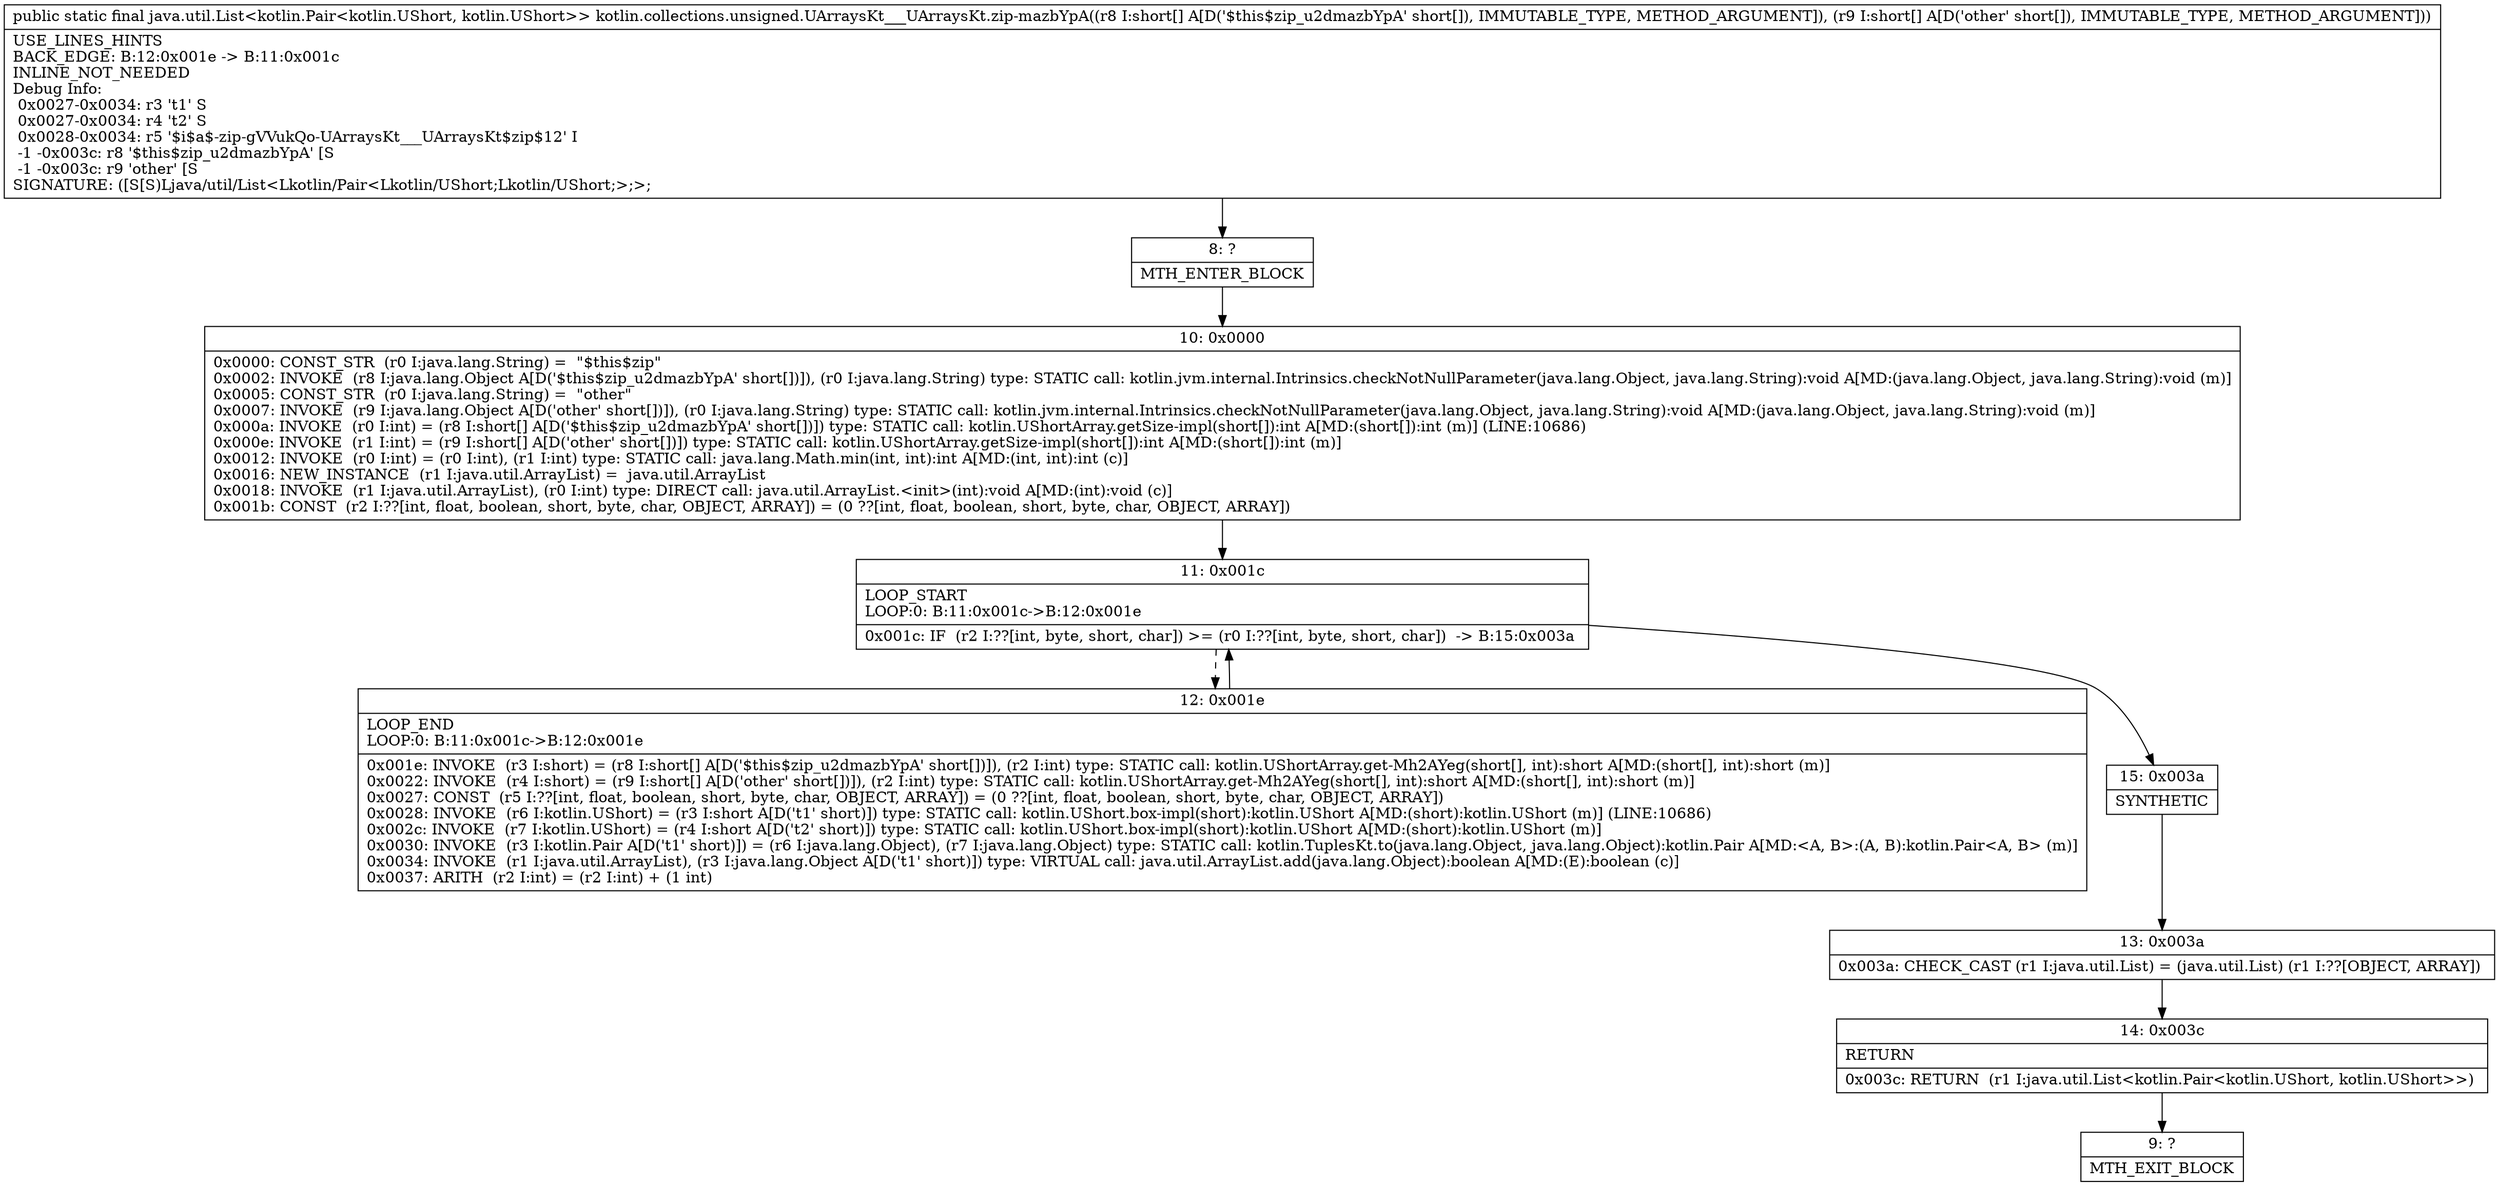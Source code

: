 digraph "CFG forkotlin.collections.unsigned.UArraysKt___UArraysKt.zip\-mazbYpA([S[S)Ljava\/util\/List;" {
Node_8 [shape=record,label="{8\:\ ?|MTH_ENTER_BLOCK\l}"];
Node_10 [shape=record,label="{10\:\ 0x0000|0x0000: CONST_STR  (r0 I:java.lang.String) =  \"$this$zip\" \l0x0002: INVOKE  (r8 I:java.lang.Object A[D('$this$zip_u2dmazbYpA' short[])]), (r0 I:java.lang.String) type: STATIC call: kotlin.jvm.internal.Intrinsics.checkNotNullParameter(java.lang.Object, java.lang.String):void A[MD:(java.lang.Object, java.lang.String):void (m)]\l0x0005: CONST_STR  (r0 I:java.lang.String) =  \"other\" \l0x0007: INVOKE  (r9 I:java.lang.Object A[D('other' short[])]), (r0 I:java.lang.String) type: STATIC call: kotlin.jvm.internal.Intrinsics.checkNotNullParameter(java.lang.Object, java.lang.String):void A[MD:(java.lang.Object, java.lang.String):void (m)]\l0x000a: INVOKE  (r0 I:int) = (r8 I:short[] A[D('$this$zip_u2dmazbYpA' short[])]) type: STATIC call: kotlin.UShortArray.getSize\-impl(short[]):int A[MD:(short[]):int (m)] (LINE:10686)\l0x000e: INVOKE  (r1 I:int) = (r9 I:short[] A[D('other' short[])]) type: STATIC call: kotlin.UShortArray.getSize\-impl(short[]):int A[MD:(short[]):int (m)]\l0x0012: INVOKE  (r0 I:int) = (r0 I:int), (r1 I:int) type: STATIC call: java.lang.Math.min(int, int):int A[MD:(int, int):int (c)]\l0x0016: NEW_INSTANCE  (r1 I:java.util.ArrayList) =  java.util.ArrayList \l0x0018: INVOKE  (r1 I:java.util.ArrayList), (r0 I:int) type: DIRECT call: java.util.ArrayList.\<init\>(int):void A[MD:(int):void (c)]\l0x001b: CONST  (r2 I:??[int, float, boolean, short, byte, char, OBJECT, ARRAY]) = (0 ??[int, float, boolean, short, byte, char, OBJECT, ARRAY]) \l}"];
Node_11 [shape=record,label="{11\:\ 0x001c|LOOP_START\lLOOP:0: B:11:0x001c\-\>B:12:0x001e\l|0x001c: IF  (r2 I:??[int, byte, short, char]) \>= (r0 I:??[int, byte, short, char])  \-\> B:15:0x003a \l}"];
Node_12 [shape=record,label="{12\:\ 0x001e|LOOP_END\lLOOP:0: B:11:0x001c\-\>B:12:0x001e\l|0x001e: INVOKE  (r3 I:short) = (r8 I:short[] A[D('$this$zip_u2dmazbYpA' short[])]), (r2 I:int) type: STATIC call: kotlin.UShortArray.get\-Mh2AYeg(short[], int):short A[MD:(short[], int):short (m)]\l0x0022: INVOKE  (r4 I:short) = (r9 I:short[] A[D('other' short[])]), (r2 I:int) type: STATIC call: kotlin.UShortArray.get\-Mh2AYeg(short[], int):short A[MD:(short[], int):short (m)]\l0x0027: CONST  (r5 I:??[int, float, boolean, short, byte, char, OBJECT, ARRAY]) = (0 ??[int, float, boolean, short, byte, char, OBJECT, ARRAY]) \l0x0028: INVOKE  (r6 I:kotlin.UShort) = (r3 I:short A[D('t1' short)]) type: STATIC call: kotlin.UShort.box\-impl(short):kotlin.UShort A[MD:(short):kotlin.UShort (m)] (LINE:10686)\l0x002c: INVOKE  (r7 I:kotlin.UShort) = (r4 I:short A[D('t2' short)]) type: STATIC call: kotlin.UShort.box\-impl(short):kotlin.UShort A[MD:(short):kotlin.UShort (m)]\l0x0030: INVOKE  (r3 I:kotlin.Pair A[D('t1' short)]) = (r6 I:java.lang.Object), (r7 I:java.lang.Object) type: STATIC call: kotlin.TuplesKt.to(java.lang.Object, java.lang.Object):kotlin.Pair A[MD:\<A, B\>:(A, B):kotlin.Pair\<A, B\> (m)]\l0x0034: INVOKE  (r1 I:java.util.ArrayList), (r3 I:java.lang.Object A[D('t1' short)]) type: VIRTUAL call: java.util.ArrayList.add(java.lang.Object):boolean A[MD:(E):boolean (c)]\l0x0037: ARITH  (r2 I:int) = (r2 I:int) + (1 int) \l}"];
Node_15 [shape=record,label="{15\:\ 0x003a|SYNTHETIC\l}"];
Node_13 [shape=record,label="{13\:\ 0x003a|0x003a: CHECK_CAST (r1 I:java.util.List) = (java.util.List) (r1 I:??[OBJECT, ARRAY]) \l}"];
Node_14 [shape=record,label="{14\:\ 0x003c|RETURN\l|0x003c: RETURN  (r1 I:java.util.List\<kotlin.Pair\<kotlin.UShort, kotlin.UShort\>\>) \l}"];
Node_9 [shape=record,label="{9\:\ ?|MTH_EXIT_BLOCK\l}"];
MethodNode[shape=record,label="{public static final java.util.List\<kotlin.Pair\<kotlin.UShort, kotlin.UShort\>\> kotlin.collections.unsigned.UArraysKt___UArraysKt.zip\-mazbYpA((r8 I:short[] A[D('$this$zip_u2dmazbYpA' short[]), IMMUTABLE_TYPE, METHOD_ARGUMENT]), (r9 I:short[] A[D('other' short[]), IMMUTABLE_TYPE, METHOD_ARGUMENT]))  | USE_LINES_HINTS\lBACK_EDGE: B:12:0x001e \-\> B:11:0x001c\lINLINE_NOT_NEEDED\lDebug Info:\l  0x0027\-0x0034: r3 't1' S\l  0x0027\-0x0034: r4 't2' S\l  0x0028\-0x0034: r5 '$i$a$\-zip\-gVVukQo\-UArraysKt___UArraysKt$zip$12' I\l  \-1 \-0x003c: r8 '$this$zip_u2dmazbYpA' [S\l  \-1 \-0x003c: r9 'other' [S\lSIGNATURE: ([S[S)Ljava\/util\/List\<Lkotlin\/Pair\<Lkotlin\/UShort;Lkotlin\/UShort;\>;\>;\l}"];
MethodNode -> Node_8;Node_8 -> Node_10;
Node_10 -> Node_11;
Node_11 -> Node_12[style=dashed];
Node_11 -> Node_15;
Node_12 -> Node_11;
Node_15 -> Node_13;
Node_13 -> Node_14;
Node_14 -> Node_9;
}

